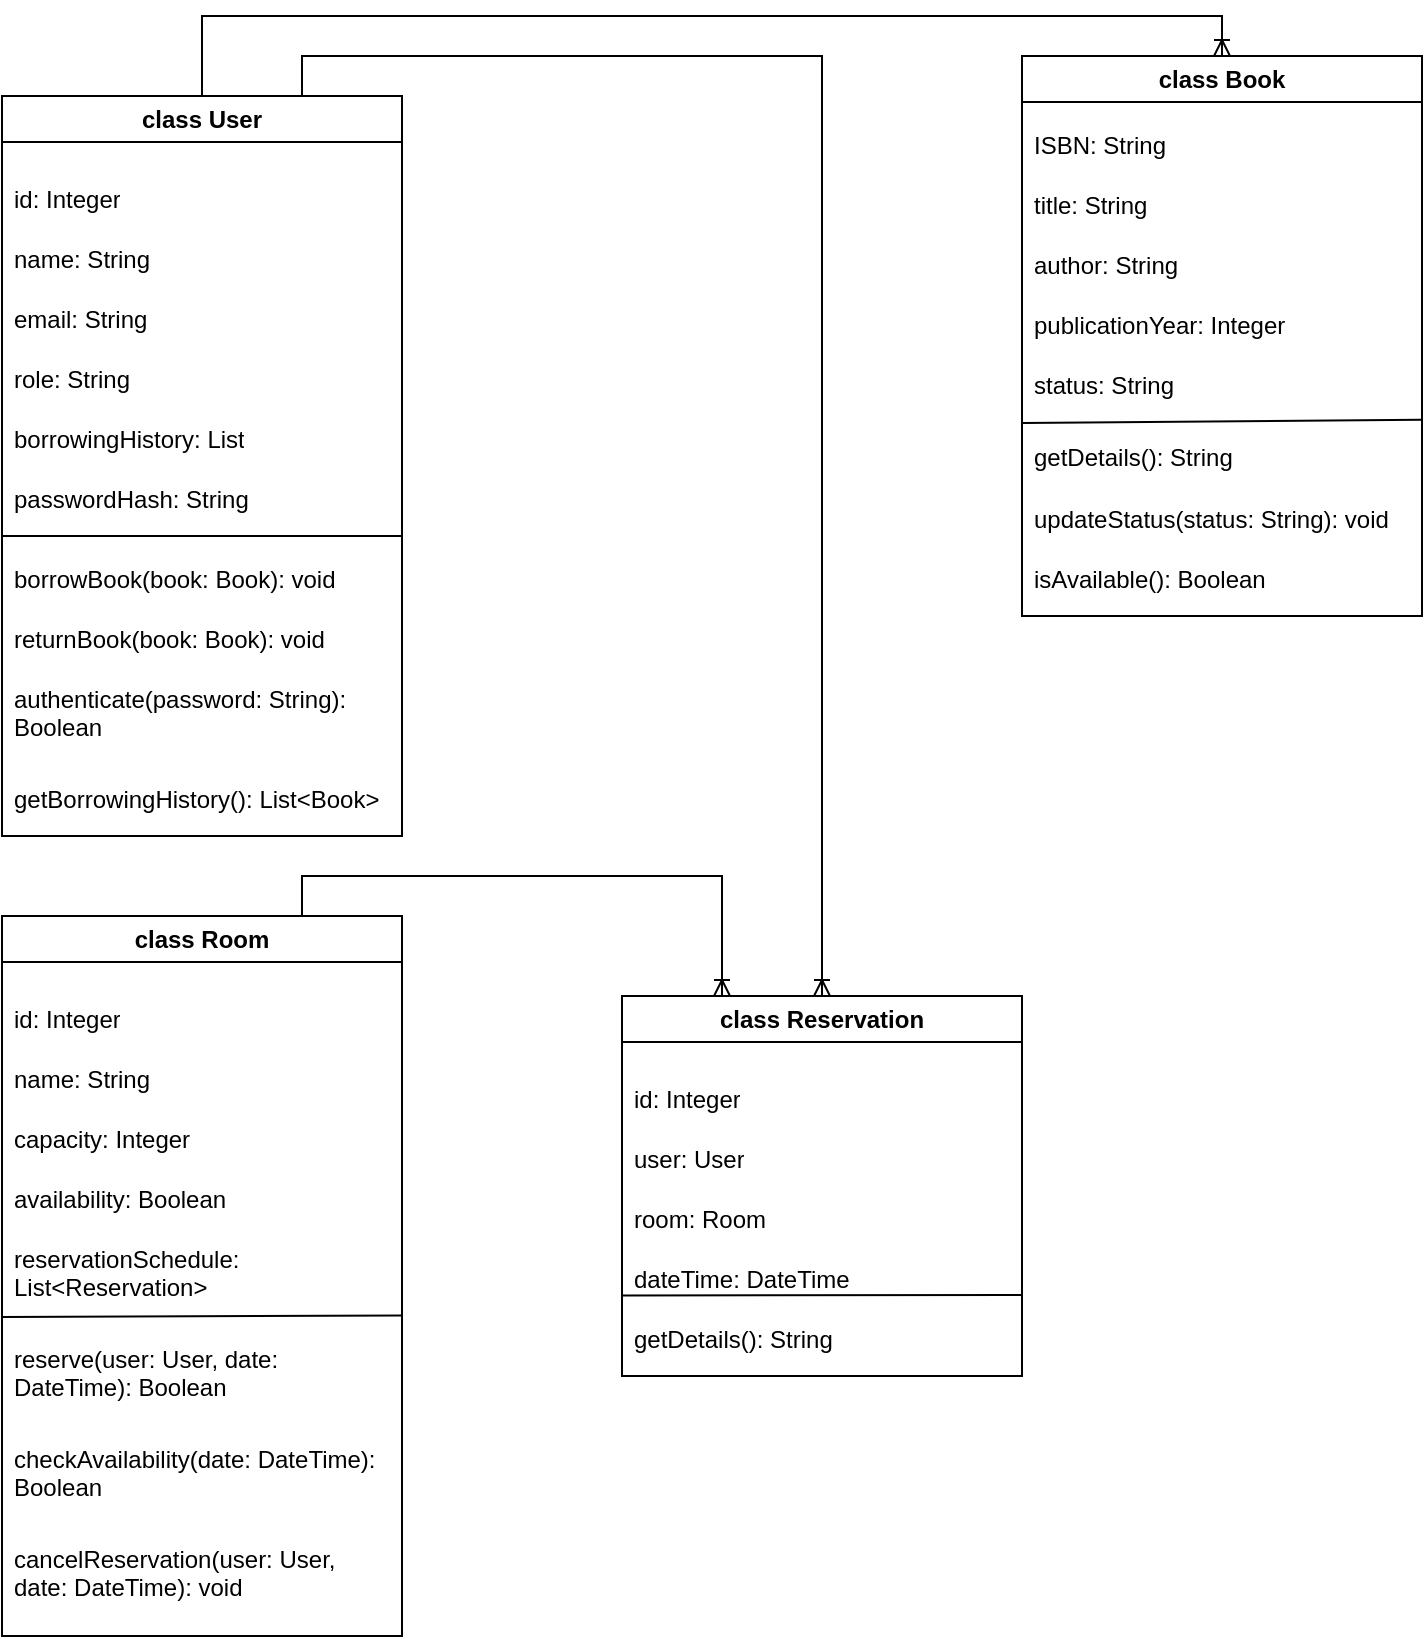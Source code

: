 <mxfile version="27.0.9">
  <diagram name="Class Diagram" id="PLx9gfqX9H52YJfp1PkC">
    <mxGraphModel dx="842" dy="2901" grid="1" gridSize="10" guides="1" tooltips="1" connect="1" arrows="1" fold="1" page="1" pageScale="1" pageWidth="827" pageHeight="1169" math="0" shadow="0">
      <root>
        <mxCell id="0" />
        <mxCell id="1" parent="0" />
        <mxCell id="ElbaNmQMGniGqtxpY4-M-10" value="class Book" style="swimlane;whiteSpace=wrap;html=1;" vertex="1" parent="1">
          <mxGeometry x="570" y="-290" width="200" height="280" as="geometry" />
        </mxCell>
        <mxCell id="ElbaNmQMGniGqtxpY4-M-12" value="ISBN: String" style="text;strokeColor=none;fillColor=none;align=left;verticalAlign=middle;spacingLeft=4;spacingRight=4;overflow=hidden;points=[[0,0.5],[1,0.5]];portConstraint=eastwest;rotatable=0;whiteSpace=wrap;html=1;" vertex="1" parent="ElbaNmQMGniGqtxpY4-M-10">
          <mxGeometry y="30" width="200" height="30" as="geometry" />
        </mxCell>
        <mxCell id="ElbaNmQMGniGqtxpY4-M-21" value="title: String" style="text;strokeColor=none;fillColor=none;align=left;verticalAlign=middle;spacingLeft=4;spacingRight=4;overflow=hidden;points=[[0,0.5],[1,0.5]];portConstraint=eastwest;rotatable=0;whiteSpace=wrap;html=1;" vertex="1" parent="ElbaNmQMGniGqtxpY4-M-10">
          <mxGeometry y="60" width="200" height="30" as="geometry" />
        </mxCell>
        <mxCell id="ElbaNmQMGniGqtxpY4-M-25" value="author: String" style="text;strokeColor=none;fillColor=none;align=left;verticalAlign=middle;spacingLeft=4;spacingRight=4;overflow=hidden;points=[[0,0.5],[1,0.5]];portConstraint=eastwest;rotatable=0;whiteSpace=wrap;html=1;" vertex="1" parent="ElbaNmQMGniGqtxpY4-M-10">
          <mxGeometry y="90" width="200" height="30" as="geometry" />
        </mxCell>
        <mxCell id="ElbaNmQMGniGqtxpY4-M-24" value="publicationYear: Integer" style="text;strokeColor=none;fillColor=none;align=left;verticalAlign=middle;spacingLeft=4;spacingRight=4;overflow=hidden;points=[[0,0.5],[1,0.5]];portConstraint=eastwest;rotatable=0;whiteSpace=wrap;html=1;" vertex="1" parent="ElbaNmQMGniGqtxpY4-M-10">
          <mxGeometry y="120" width="200" height="30" as="geometry" />
        </mxCell>
        <mxCell id="ElbaNmQMGniGqtxpY4-M-23" value="status: String" style="text;strokeColor=none;fillColor=none;align=left;verticalAlign=middle;spacingLeft=4;spacingRight=4;overflow=hidden;points=[[0,0.5],[1,0.5]];portConstraint=eastwest;rotatable=0;whiteSpace=wrap;html=1;" vertex="1" parent="ElbaNmQMGniGqtxpY4-M-10">
          <mxGeometry y="150" width="200" height="30" as="geometry" />
        </mxCell>
        <mxCell id="ElbaNmQMGniGqtxpY4-M-22" value="&lt;p style=&quot;white-space-collapse: preserve;&quot; dir=&quot;auto&quot;&gt;getDetails(): String&lt;/p&gt;" style="text;strokeColor=none;fillColor=none;align=left;verticalAlign=bottom;spacingLeft=4;spacingRight=4;overflow=hidden;points=[[0,0.5],[1,0.5]];portConstraint=eastwest;rotatable=0;whiteSpace=wrap;html=1;" vertex="1" parent="ElbaNmQMGniGqtxpY4-M-10">
          <mxGeometry y="180" width="200" height="30" as="geometry" />
        </mxCell>
        <mxCell id="ElbaNmQMGniGqtxpY4-M-26" value="" style="endArrow=none;html=1;rounded=0;exitX=0.002;exitY=0.116;exitDx=0;exitDy=0;exitPerimeter=0;entryX=0.999;entryY=0.061;entryDx=0;entryDy=0;entryPerimeter=0;" edge="1" parent="ElbaNmQMGniGqtxpY4-M-10" source="ElbaNmQMGniGqtxpY4-M-22" target="ElbaNmQMGniGqtxpY4-M-22">
          <mxGeometry width="50" height="50" relative="1" as="geometry">
            <mxPoint x="76" y="170" as="sourcePoint" />
            <mxPoint x="196" y="182" as="targetPoint" />
          </mxGeometry>
        </mxCell>
        <mxCell id="ElbaNmQMGniGqtxpY4-M-27" value="&lt;p style=&quot;white-space-collapse: preserve;&quot; dir=&quot;auto&quot;&gt;updateStatus(status: String): void&lt;/p&gt;" style="text;strokeColor=none;fillColor=none;align=left;verticalAlign=middle;spacingLeft=4;spacingRight=4;overflow=hidden;points=[[0,0.5],[1,0.5]];portConstraint=eastwest;rotatable=0;whiteSpace=wrap;html=1;" vertex="1" parent="ElbaNmQMGniGqtxpY4-M-10">
          <mxGeometry y="210" width="200" height="30" as="geometry" />
        </mxCell>
        <mxCell id="ElbaNmQMGniGqtxpY4-M-28" value="&lt;p style=&quot;white-space-collapse: preserve;&quot; dir=&quot;auto&quot;&gt;isAvailable(): Boolean&lt;/p&gt;" style="text;strokeColor=none;fillColor=none;align=left;verticalAlign=middle;spacingLeft=4;spacingRight=4;overflow=hidden;points=[[0,0.5],[1,0.5]];portConstraint=eastwest;rotatable=0;whiteSpace=wrap;html=1;" vertex="1" parent="ElbaNmQMGniGqtxpY4-M-10">
          <mxGeometry y="240" width="200" height="30" as="geometry" />
        </mxCell>
        <mxCell id="ElbaNmQMGniGqtxpY4-M-66" style="edgeStyle=orthogonalEdgeStyle;rounded=0;orthogonalLoop=1;jettySize=auto;html=1;entryX=0.5;entryY=0;entryDx=0;entryDy=0;exitX=0.75;exitY=0;exitDx=0;exitDy=0;endArrow=ERoneToMany;endFill=0;" edge="1" parent="1" source="ElbaNmQMGniGqtxpY4-M-31" target="ElbaNmQMGniGqtxpY4-M-44">
          <mxGeometry relative="1" as="geometry" />
        </mxCell>
        <mxCell id="ElbaNmQMGniGqtxpY4-M-31" value="class User" style="swimlane;whiteSpace=wrap;html=1;" vertex="1" parent="1">
          <mxGeometry x="60" y="-270" width="200" height="370" as="geometry" />
        </mxCell>
        <mxCell id="ElbaNmQMGniGqtxpY4-M-32" value="&lt;p style=&quot;white-space-collapse: preserve;&quot; dir=&quot;auto&quot;&gt;id: Integer&lt;/p&gt;" style="text;strokeColor=none;fillColor=none;align=left;verticalAlign=middle;spacingLeft=4;spacingRight=4;overflow=hidden;points=[[0,0.5],[1,0.5]];portConstraint=eastwest;rotatable=0;whiteSpace=wrap;html=1;" vertex="1" parent="ElbaNmQMGniGqtxpY4-M-31">
          <mxGeometry y="30" width="200" height="30" as="geometry" />
        </mxCell>
        <mxCell id="ElbaNmQMGniGqtxpY4-M-33" value="&lt;p style=&quot;white-space-collapse: preserve;&quot; dir=&quot;auto&quot;&gt;name: String&lt;/p&gt;" style="text;strokeColor=none;fillColor=none;align=left;verticalAlign=middle;spacingLeft=4;spacingRight=4;overflow=hidden;points=[[0,0.5],[1,0.5]];portConstraint=eastwest;rotatable=0;whiteSpace=wrap;html=1;" vertex="1" parent="ElbaNmQMGniGqtxpY4-M-31">
          <mxGeometry y="60" width="200" height="30" as="geometry" />
        </mxCell>
        <mxCell id="ElbaNmQMGniGqtxpY4-M-34" value="&lt;p style=&quot;white-space-collapse: preserve;&quot; dir=&quot;auto&quot;&gt;email: String&lt;/p&gt;" style="text;strokeColor=none;fillColor=none;align=left;verticalAlign=middle;spacingLeft=4;spacingRight=4;overflow=hidden;points=[[0,0.5],[1,0.5]];portConstraint=eastwest;rotatable=0;whiteSpace=wrap;html=1;" vertex="1" parent="ElbaNmQMGniGqtxpY4-M-31">
          <mxGeometry y="90" width="200" height="30" as="geometry" />
        </mxCell>
        <mxCell id="ElbaNmQMGniGqtxpY4-M-35" value="&lt;p style=&quot;white-space-collapse: preserve;&quot; dir=&quot;auto&quot;&gt;role: String&lt;/p&gt;" style="text;strokeColor=none;fillColor=none;align=left;verticalAlign=middle;spacingLeft=4;spacingRight=4;overflow=hidden;points=[[0,0.5],[1,0.5]];portConstraint=eastwest;rotatable=0;whiteSpace=wrap;html=1;" vertex="1" parent="ElbaNmQMGniGqtxpY4-M-31">
          <mxGeometry y="120" width="200" height="30" as="geometry" />
        </mxCell>
        <mxCell id="ElbaNmQMGniGqtxpY4-M-36" value="&lt;p style=&quot;white-space-collapse: preserve;&quot; dir=&quot;auto&quot;&gt;borrowingHistory: List&lt;/p&gt;" style="text;strokeColor=none;fillColor=none;align=left;verticalAlign=middle;spacingLeft=4;spacingRight=4;overflow=hidden;points=[[0,0.5],[1,0.5]];portConstraint=eastwest;rotatable=0;whiteSpace=wrap;html=1;" vertex="1" parent="ElbaNmQMGniGqtxpY4-M-31">
          <mxGeometry y="150" width="200" height="30" as="geometry" />
        </mxCell>
        <mxCell id="ElbaNmQMGniGqtxpY4-M-37" value="&lt;p style=&quot;white-space-collapse: preserve;&quot; dir=&quot;auto&quot;&gt;passwordHash: String&lt;/p&gt;" style="text;strokeColor=none;fillColor=none;align=left;verticalAlign=middle;spacingLeft=4;spacingRight=4;overflow=hidden;points=[[0,0.5],[1,0.5]];portConstraint=eastwest;rotatable=0;whiteSpace=wrap;html=1;" vertex="1" parent="ElbaNmQMGniGqtxpY4-M-31">
          <mxGeometry y="180" width="200" height="30" as="geometry" />
        </mxCell>
        <mxCell id="ElbaNmQMGniGqtxpY4-M-38" value="" style="endArrow=none;html=1;rounded=0;" edge="1" parent="ElbaNmQMGniGqtxpY4-M-31">
          <mxGeometry width="50" height="50" relative="1" as="geometry">
            <mxPoint y="220" as="sourcePoint" />
            <mxPoint x="200" y="220" as="targetPoint" />
          </mxGeometry>
        </mxCell>
        <mxCell id="ElbaNmQMGniGqtxpY4-M-39" value="&lt;p style=&quot;white-space-collapse: preserve;&quot; dir=&quot;auto&quot;&gt;borrowBook(book: Book): void&lt;/p&gt;" style="text;strokeColor=none;fillColor=none;align=left;verticalAlign=middle;spacingLeft=4;spacingRight=4;overflow=hidden;points=[[0,0.5],[1,0.5]];portConstraint=eastwest;rotatable=0;whiteSpace=wrap;html=1;" vertex="1" parent="ElbaNmQMGniGqtxpY4-M-31">
          <mxGeometry y="220" width="200" height="30" as="geometry" />
        </mxCell>
        <mxCell id="ElbaNmQMGniGqtxpY4-M-40" value="&lt;p style=&quot;white-space-collapse: preserve;&quot; dir=&quot;auto&quot;&gt;returnBook(book: Book): void&lt;/p&gt;" style="text;strokeColor=none;fillColor=none;align=left;verticalAlign=middle;spacingLeft=4;spacingRight=4;overflow=hidden;points=[[0,0.5],[1,0.5]];portConstraint=eastwest;rotatable=0;whiteSpace=wrap;html=1;" vertex="1" parent="ElbaNmQMGniGqtxpY4-M-31">
          <mxGeometry y="250" width="200" height="30" as="geometry" />
        </mxCell>
        <mxCell id="ElbaNmQMGniGqtxpY4-M-42" value="&lt;p style=&quot;white-space-collapse: preserve;&quot; dir=&quot;auto&quot;&gt;getBorrowingHistory(): List&amp;lt;Book&amp;gt;&lt;/p&gt;" style="text;strokeColor=none;fillColor=none;align=left;verticalAlign=middle;spacingLeft=4;spacingRight=4;overflow=hidden;points=[[0,0.5],[1,0.5]];portConstraint=eastwest;rotatable=0;whiteSpace=wrap;html=1;" vertex="1" parent="ElbaNmQMGniGqtxpY4-M-31">
          <mxGeometry y="330" width="200" height="40" as="geometry" />
        </mxCell>
        <mxCell id="ElbaNmQMGniGqtxpY4-M-43" value="&lt;p style=&quot;white-space-collapse: preserve;&quot; dir=&quot;auto&quot;&gt;authenticate(password: String): Boolean&lt;/p&gt;" style="text;strokeColor=none;fillColor=none;align=left;verticalAlign=middle;spacingLeft=4;spacingRight=4;overflow=hidden;points=[[0,0.5],[1,0.5]];portConstraint=eastwest;rotatable=0;whiteSpace=wrap;html=1;" vertex="1" parent="ElbaNmQMGniGqtxpY4-M-31">
          <mxGeometry y="280" width="200" height="50" as="geometry" />
        </mxCell>
        <mxCell id="ElbaNmQMGniGqtxpY4-M-44" value="class Reservation" style="swimlane;whiteSpace=wrap;html=1;" vertex="1" parent="1">
          <mxGeometry x="370" y="180" width="200" height="190" as="geometry" />
        </mxCell>
        <mxCell id="ElbaNmQMGniGqtxpY4-M-45" value="&lt;p style=&quot;white-space-collapse: preserve;&quot; dir=&quot;auto&quot;&gt;id: Integer&lt;/p&gt;" style="text;strokeColor=none;fillColor=none;align=left;verticalAlign=middle;spacingLeft=4;spacingRight=4;overflow=hidden;points=[[0,0.5],[1,0.5]];portConstraint=eastwest;rotatable=0;whiteSpace=wrap;html=1;" vertex="1" parent="ElbaNmQMGniGqtxpY4-M-44">
          <mxGeometry y="30" width="200" height="30" as="geometry" />
        </mxCell>
        <mxCell id="ElbaNmQMGniGqtxpY4-M-46" value="&lt;p style=&quot;white-space-collapse: preserve;&quot; dir=&quot;auto&quot;&gt;user: User&lt;/p&gt;" style="text;strokeColor=none;fillColor=none;align=left;verticalAlign=middle;spacingLeft=4;spacingRight=4;overflow=hidden;points=[[0,0.5],[1,0.5]];portConstraint=eastwest;rotatable=0;whiteSpace=wrap;html=1;" vertex="1" parent="ElbaNmQMGniGqtxpY4-M-44">
          <mxGeometry y="60" width="200" height="30" as="geometry" />
        </mxCell>
        <mxCell id="ElbaNmQMGniGqtxpY4-M-47" value="&lt;p style=&quot;white-space-collapse: preserve;&quot; dir=&quot;auto&quot;&gt;room: Room&lt;/p&gt;" style="text;strokeColor=none;fillColor=none;align=left;verticalAlign=middle;spacingLeft=4;spacingRight=4;overflow=hidden;points=[[0,0.5],[1,0.5]];portConstraint=eastwest;rotatable=0;whiteSpace=wrap;html=1;" vertex="1" parent="ElbaNmQMGniGqtxpY4-M-44">
          <mxGeometry y="90" width="200" height="30" as="geometry" />
        </mxCell>
        <mxCell id="ElbaNmQMGniGqtxpY4-M-48" value="&lt;p style=&quot;white-space-collapse: preserve;&quot; dir=&quot;auto&quot;&gt;dateTime: DateTime&lt;/p&gt;" style="text;strokeColor=none;fillColor=none;align=left;verticalAlign=middle;spacingLeft=4;spacingRight=4;overflow=hidden;points=[[0,0.5],[1,0.5]];portConstraint=eastwest;rotatable=0;whiteSpace=wrap;html=1;" vertex="1" parent="ElbaNmQMGniGqtxpY4-M-44">
          <mxGeometry y="120" width="200" height="30" as="geometry" />
        </mxCell>
        <mxCell id="ElbaNmQMGniGqtxpY4-M-49" value="" style="endArrow=none;html=1;rounded=0;exitX=0.002;exitY=0.991;exitDx=0;exitDy=0;exitPerimeter=0;entryX=0.999;entryY=0.982;entryDx=0;entryDy=0;entryPerimeter=0;" edge="1" parent="ElbaNmQMGniGqtxpY4-M-44" source="ElbaNmQMGniGqtxpY4-M-48" target="ElbaNmQMGniGqtxpY4-M-48">
          <mxGeometry width="50" height="50" relative="1" as="geometry">
            <mxPoint x="120" y="100" as="sourcePoint" />
            <mxPoint x="170" y="50" as="targetPoint" />
          </mxGeometry>
        </mxCell>
        <mxCell id="ElbaNmQMGniGqtxpY4-M-50" value="&lt;p style=&quot;white-space-collapse: preserve;&quot; dir=&quot;auto&quot;&gt;getDetails(): String&lt;/p&gt;" style="text;strokeColor=none;fillColor=none;align=left;verticalAlign=middle;spacingLeft=4;spacingRight=4;overflow=hidden;points=[[0,0.5],[1,0.5]];portConstraint=eastwest;rotatable=0;whiteSpace=wrap;html=1;" vertex="1" parent="ElbaNmQMGniGqtxpY4-M-44">
          <mxGeometry y="150" width="200" height="30" as="geometry" />
        </mxCell>
        <mxCell id="ElbaNmQMGniGqtxpY4-M-51" value="class Room" style="swimlane;whiteSpace=wrap;html=1;" vertex="1" parent="1">
          <mxGeometry x="60" y="140" width="200" height="360" as="geometry" />
        </mxCell>
        <mxCell id="ElbaNmQMGniGqtxpY4-M-52" value="&lt;p style=&quot;white-space-collapse: preserve;&quot; dir=&quot;auto&quot;&gt;id: Integer&lt;/p&gt;" style="text;strokeColor=none;fillColor=none;align=left;verticalAlign=middle;spacingLeft=4;spacingRight=4;overflow=hidden;points=[[0,0.5],[1,0.5]];portConstraint=eastwest;rotatable=0;whiteSpace=wrap;html=1;" vertex="1" parent="ElbaNmQMGniGqtxpY4-M-51">
          <mxGeometry y="30" width="200" height="30" as="geometry" />
        </mxCell>
        <mxCell id="ElbaNmQMGniGqtxpY4-M-53" value="&lt;p style=&quot;white-space-collapse: preserve;&quot; dir=&quot;auto&quot;&gt;name: String&lt;/p&gt;" style="text;strokeColor=none;fillColor=none;align=left;verticalAlign=middle;spacingLeft=4;spacingRight=4;overflow=hidden;points=[[0,0.5],[1,0.5]];portConstraint=eastwest;rotatable=0;whiteSpace=wrap;html=1;" vertex="1" parent="ElbaNmQMGniGqtxpY4-M-51">
          <mxGeometry y="60" width="200" height="30" as="geometry" />
        </mxCell>
        <mxCell id="ElbaNmQMGniGqtxpY4-M-54" value="&lt;p style=&quot;white-space-collapse: preserve;&quot; dir=&quot;auto&quot;&gt;capacity: Integer&lt;/p&gt;" style="text;strokeColor=none;fillColor=none;align=left;verticalAlign=middle;spacingLeft=4;spacingRight=4;overflow=hidden;points=[[0,0.5],[1,0.5]];portConstraint=eastwest;rotatable=0;whiteSpace=wrap;html=1;" vertex="1" parent="ElbaNmQMGniGqtxpY4-M-51">
          <mxGeometry y="90" width="200" height="30" as="geometry" />
        </mxCell>
        <mxCell id="ElbaNmQMGniGqtxpY4-M-55" value="&lt;p style=&quot;white-space-collapse: preserve;&quot; dir=&quot;auto&quot;&gt;availability: Boolean&lt;/p&gt;" style="text;strokeColor=none;fillColor=none;align=left;verticalAlign=middle;spacingLeft=4;spacingRight=4;overflow=hidden;points=[[0,0.5],[1,0.5]];portConstraint=eastwest;rotatable=0;whiteSpace=wrap;html=1;" vertex="1" parent="ElbaNmQMGniGqtxpY4-M-51">
          <mxGeometry y="120" width="200" height="30" as="geometry" />
        </mxCell>
        <mxCell id="ElbaNmQMGniGqtxpY4-M-56" value="&lt;p style=&quot;white-space-collapse: preserve;&quot; dir=&quot;auto&quot;&gt;reservationSchedule: List&amp;lt;Reservation&amp;gt;&lt;/p&gt;" style="text;strokeColor=none;fillColor=none;align=left;verticalAlign=middle;spacingLeft=4;spacingRight=4;overflow=hidden;points=[[0,0.5],[1,0.5]];portConstraint=eastwest;rotatable=0;whiteSpace=wrap;html=1;" vertex="1" parent="ElbaNmQMGniGqtxpY4-M-51">
          <mxGeometry y="150" width="200" height="50" as="geometry" />
        </mxCell>
        <mxCell id="ElbaNmQMGniGqtxpY4-M-57" value="&lt;p style=&quot;white-space-collapse: preserve;&quot; dir=&quot;auto&quot;&gt;reserve(user: User, date: DateTime): Boolean&lt;/p&gt;" style="text;strokeColor=none;fillColor=none;align=left;verticalAlign=middle;spacingLeft=4;spacingRight=4;overflow=hidden;points=[[0,0.5],[1,0.5]];portConstraint=eastwest;rotatable=0;whiteSpace=wrap;html=1;" vertex="1" parent="ElbaNmQMGniGqtxpY4-M-51">
          <mxGeometry y="200.36" width="200" height="49.64" as="geometry" />
        </mxCell>
        <mxCell id="ElbaNmQMGniGqtxpY4-M-58" value="&lt;p style=&quot;white-space-collapse: preserve;&quot; dir=&quot;auto&quot;&gt;checkAvailability(date: DateTime): Boolean&lt;/p&gt;" style="text;strokeColor=none;fillColor=none;align=left;verticalAlign=middle;spacingLeft=4;spacingRight=4;overflow=hidden;points=[[0,0.5],[1,0.5]];portConstraint=eastwest;rotatable=0;whiteSpace=wrap;html=1;" vertex="1" parent="ElbaNmQMGniGqtxpY4-M-51">
          <mxGeometry y="250" width="200" height="50" as="geometry" />
        </mxCell>
        <mxCell id="ElbaNmQMGniGqtxpY4-M-59" value="&lt;p style=&quot;white-space-collapse: preserve;&quot; dir=&quot;auto&quot;&gt;cancelReservation(user: User, date: DateTime): void&lt;/p&gt;" style="text;strokeColor=none;fillColor=none;align=left;verticalAlign=middle;spacingLeft=4;spacingRight=4;overflow=hidden;points=[[0,0.5],[1,0.5]];portConstraint=eastwest;rotatable=0;whiteSpace=wrap;html=1;" vertex="1" parent="ElbaNmQMGniGqtxpY4-M-51">
          <mxGeometry y="300" width="200" height="50" as="geometry" />
        </mxCell>
        <mxCell id="ElbaNmQMGniGqtxpY4-M-60" value="" style="endArrow=none;html=1;rounded=0;exitX=0;exitY=0.002;exitDx=0;exitDy=0;exitPerimeter=0;entryX=1;entryY=-0.012;entryDx=0;entryDy=0;entryPerimeter=0;" edge="1" parent="ElbaNmQMGniGqtxpY4-M-51" source="ElbaNmQMGniGqtxpY4-M-57" target="ElbaNmQMGniGqtxpY4-M-57">
          <mxGeometry width="50" height="50" relative="1" as="geometry">
            <mxPoint x="-10" y="220.36" as="sourcePoint" />
            <mxPoint x="200" y="201.36" as="targetPoint" />
          </mxGeometry>
        </mxCell>
        <mxCell id="ElbaNmQMGniGqtxpY4-M-64" style="edgeStyle=orthogonalEdgeStyle;rounded=0;orthogonalLoop=1;jettySize=auto;html=1;entryX=0.5;entryY=0;entryDx=0;entryDy=0;endArrow=ERoneToMany;endFill=0;exitX=0.5;exitY=0;exitDx=0;exitDy=0;" edge="1" parent="1" source="ElbaNmQMGniGqtxpY4-M-31" target="ElbaNmQMGniGqtxpY4-M-10">
          <mxGeometry relative="1" as="geometry" />
        </mxCell>
        <mxCell id="ElbaNmQMGniGqtxpY4-M-67" style="edgeStyle=orthogonalEdgeStyle;rounded=0;orthogonalLoop=1;jettySize=auto;html=1;entryX=0.25;entryY=0;entryDx=0;entryDy=0;endArrow=ERoneToMany;endFill=0;exitX=0.75;exitY=0;exitDx=0;exitDy=0;" edge="1" parent="1" source="ElbaNmQMGniGqtxpY4-M-51" target="ElbaNmQMGniGqtxpY4-M-44">
          <mxGeometry relative="1" as="geometry" />
        </mxCell>
      </root>
    </mxGraphModel>
  </diagram>
</mxfile>
